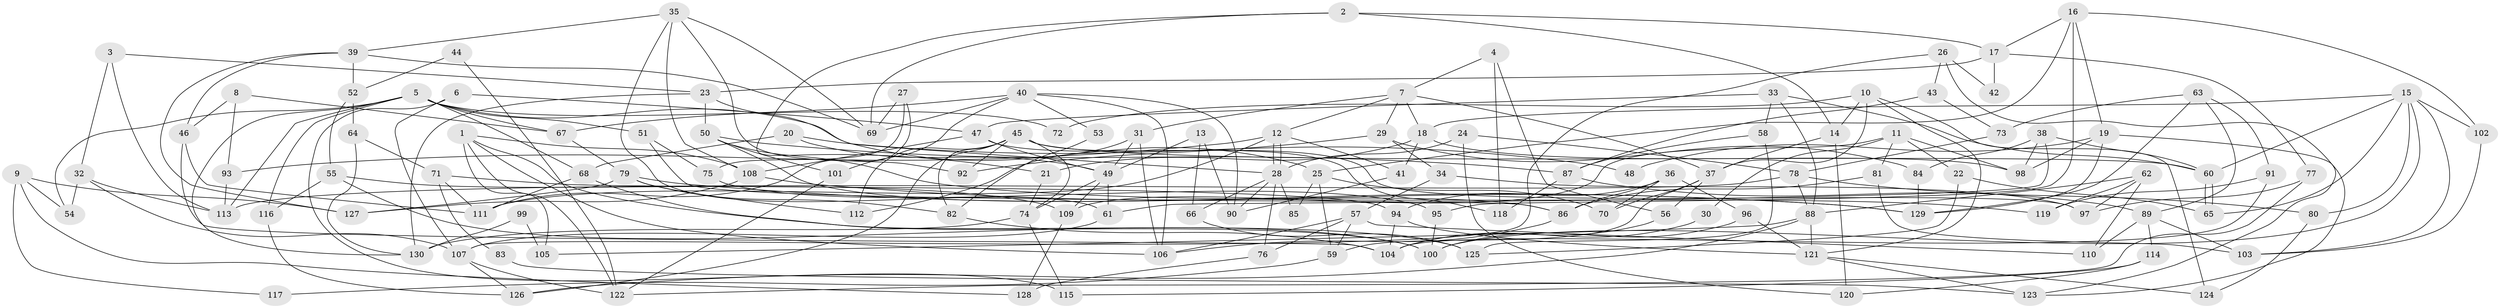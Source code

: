 // Generated by graph-tools (version 1.1) at 2025/50/03/09/25 03:50:13]
// undirected, 130 vertices, 260 edges
graph export_dot {
graph [start="1"]
  node [color=gray90,style=filled];
  1;
  2;
  3;
  4;
  5;
  6;
  7;
  8;
  9;
  10;
  11;
  12;
  13;
  14;
  15;
  16;
  17;
  18;
  19;
  20;
  21;
  22;
  23;
  24;
  25;
  26;
  27;
  28;
  29;
  30;
  31;
  32;
  33;
  34;
  35;
  36;
  37;
  38;
  39;
  40;
  41;
  42;
  43;
  44;
  45;
  46;
  47;
  48;
  49;
  50;
  51;
  52;
  53;
  54;
  55;
  56;
  57;
  58;
  59;
  60;
  61;
  62;
  63;
  64;
  65;
  66;
  67;
  68;
  69;
  70;
  71;
  72;
  73;
  74;
  75;
  76;
  77;
  78;
  79;
  80;
  81;
  82;
  83;
  84;
  85;
  86;
  87;
  88;
  89;
  90;
  91;
  92;
  93;
  94;
  95;
  96;
  97;
  98;
  99;
  100;
  101;
  102;
  103;
  104;
  105;
  106;
  107;
  108;
  109;
  110;
  111;
  112;
  113;
  114;
  115;
  116;
  117;
  118;
  119;
  120;
  121;
  122;
  123;
  124;
  125;
  126;
  127;
  128;
  129;
  130;
  1 -- 125;
  1 -- 122;
  1 -- 105;
  1 -- 106;
  1 -- 108;
  2 -- 21;
  2 -- 17;
  2 -- 14;
  2 -- 69;
  3 -- 113;
  3 -- 32;
  3 -- 23;
  4 -- 7;
  4 -- 118;
  4 -- 56;
  5 -- 130;
  5 -- 25;
  5 -- 51;
  5 -- 54;
  5 -- 67;
  5 -- 68;
  5 -- 72;
  5 -- 113;
  5 -- 116;
  6 -- 107;
  6 -- 47;
  6 -- 115;
  7 -- 18;
  7 -- 37;
  7 -- 12;
  7 -- 29;
  7 -- 31;
  8 -- 67;
  8 -- 46;
  8 -- 93;
  9 -- 127;
  9 -- 128;
  9 -- 54;
  9 -- 117;
  10 -- 124;
  10 -- 14;
  10 -- 37;
  10 -- 72;
  10 -- 121;
  11 -- 22;
  11 -- 81;
  11 -- 30;
  11 -- 98;
  11 -- 109;
  12 -- 28;
  12 -- 28;
  12 -- 41;
  12 -- 93;
  12 -- 111;
  13 -- 49;
  13 -- 90;
  13 -- 66;
  14 -- 37;
  14 -- 120;
  15 -- 100;
  15 -- 60;
  15 -- 18;
  15 -- 65;
  15 -- 80;
  15 -- 102;
  15 -- 103;
  16 -- 102;
  16 -- 95;
  16 -- 17;
  16 -- 19;
  16 -- 25;
  17 -- 23;
  17 -- 42;
  17 -- 77;
  18 -- 98;
  18 -- 21;
  18 -- 41;
  19 -- 129;
  19 -- 48;
  19 -- 98;
  19 -- 123;
  20 -- 68;
  20 -- 49;
  20 -- 48;
  21 -- 74;
  22 -- 125;
  22 -- 65;
  23 -- 28;
  23 -- 50;
  23 -- 130;
  24 -- 120;
  24 -- 28;
  24 -- 78;
  25 -- 59;
  25 -- 70;
  25 -- 85;
  26 -- 107;
  26 -- 123;
  26 -- 42;
  26 -- 43;
  27 -- 111;
  27 -- 69;
  27 -- 75;
  28 -- 90;
  28 -- 66;
  28 -- 76;
  28 -- 85;
  29 -- 84;
  29 -- 34;
  29 -- 92;
  30 -- 104;
  31 -- 49;
  31 -- 106;
  31 -- 112;
  32 -- 54;
  32 -- 113;
  32 -- 107;
  33 -- 60;
  33 -- 88;
  33 -- 47;
  33 -- 58;
  34 -- 97;
  34 -- 57;
  35 -- 69;
  35 -- 61;
  35 -- 39;
  35 -- 92;
  35 -- 108;
  36 -- 70;
  36 -- 96;
  36 -- 86;
  36 -- 94;
  37 -- 56;
  37 -- 59;
  37 -- 70;
  38 -- 61;
  38 -- 98;
  38 -- 60;
  38 -- 84;
  39 -- 127;
  39 -- 46;
  39 -- 52;
  39 -- 69;
  40 -- 69;
  40 -- 106;
  40 -- 53;
  40 -- 67;
  40 -- 90;
  40 -- 101;
  41 -- 90;
  43 -- 87;
  43 -- 73;
  44 -- 122;
  44 -- 52;
  45 -- 60;
  45 -- 92;
  45 -- 74;
  45 -- 82;
  45 -- 97;
  45 -- 112;
  45 -- 126;
  46 -- 104;
  46 -- 111;
  47 -- 108;
  47 -- 49;
  47 -- 118;
  49 -- 74;
  49 -- 61;
  49 -- 109;
  50 -- 86;
  50 -- 87;
  50 -- 101;
  50 -- 119;
  51 -- 86;
  51 -- 75;
  52 -- 55;
  52 -- 64;
  53 -- 82;
  55 -- 109;
  55 -- 116;
  55 -- 100;
  56 -- 104;
  57 -- 106;
  57 -- 59;
  57 -- 76;
  57 -- 110;
  58 -- 87;
  58 -- 125;
  59 -- 117;
  60 -- 65;
  60 -- 65;
  61 -- 107;
  62 -- 88;
  62 -- 119;
  62 -- 97;
  62 -- 110;
  63 -- 73;
  63 -- 129;
  63 -- 89;
  63 -- 91;
  64 -- 71;
  64 -- 130;
  66 -- 125;
  67 -- 79;
  68 -- 111;
  68 -- 100;
  71 -- 111;
  71 -- 94;
  71 -- 83;
  73 -- 78;
  74 -- 130;
  74 -- 115;
  75 -- 95;
  76 -- 128;
  77 -- 97;
  77 -- 122;
  78 -- 113;
  78 -- 80;
  78 -- 88;
  79 -- 112;
  79 -- 82;
  79 -- 127;
  79 -- 129;
  80 -- 124;
  81 -- 103;
  81 -- 86;
  82 -- 104;
  83 -- 123;
  84 -- 129;
  86 -- 106;
  87 -- 89;
  87 -- 118;
  88 -- 126;
  88 -- 105;
  88 -- 121;
  89 -- 110;
  89 -- 103;
  89 -- 114;
  91 -- 104;
  91 -- 119;
  93 -- 113;
  94 -- 121;
  94 -- 104;
  95 -- 100;
  96 -- 100;
  96 -- 121;
  99 -- 105;
  99 -- 130;
  101 -- 122;
  102 -- 103;
  107 -- 122;
  107 -- 126;
  108 -- 127;
  108 -- 129;
  109 -- 128;
  114 -- 115;
  114 -- 120;
  116 -- 126;
  121 -- 123;
  121 -- 124;
}

